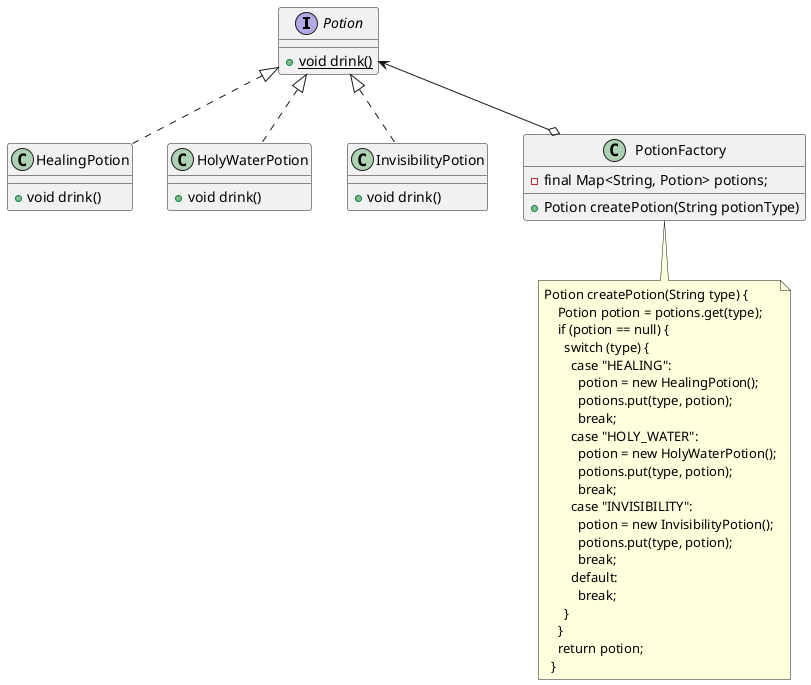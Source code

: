 @startuml
interface Potion {
  + {static} void drink()
}

class HealingPotion {
  + void drink()
}

Potion <|.. HealingPotion

class HolyWaterPotion {
  + void drink()
}

Potion <|.. HolyWaterPotion

class InvisibilityPotion {
  + void drink()
}

Potion <|.. InvisibilityPotion

class PotionFactory {
  - final Map<String, Potion> potions;
  + Potion createPotion(String potionType)
}
note bottom
Potion createPotion(String type) {
    Potion potion = potions.get(type);
    if (potion == null) {
      switch (type) {
        case "HEALING":
          potion = new HealingPotion();
          potions.put(type, potion);
          break;
        case "HOLY_WATER":
          potion = new HolyWaterPotion();
          potions.put(type, potion);
          break;
        case "INVISIBILITY":
          potion = new InvisibilityPotion();
          potions.put(type, potion);
          break;
        default:
          break;
      }
    }
    return potion;
  }
end note

Potion <--o PotionFactory

@enduml
